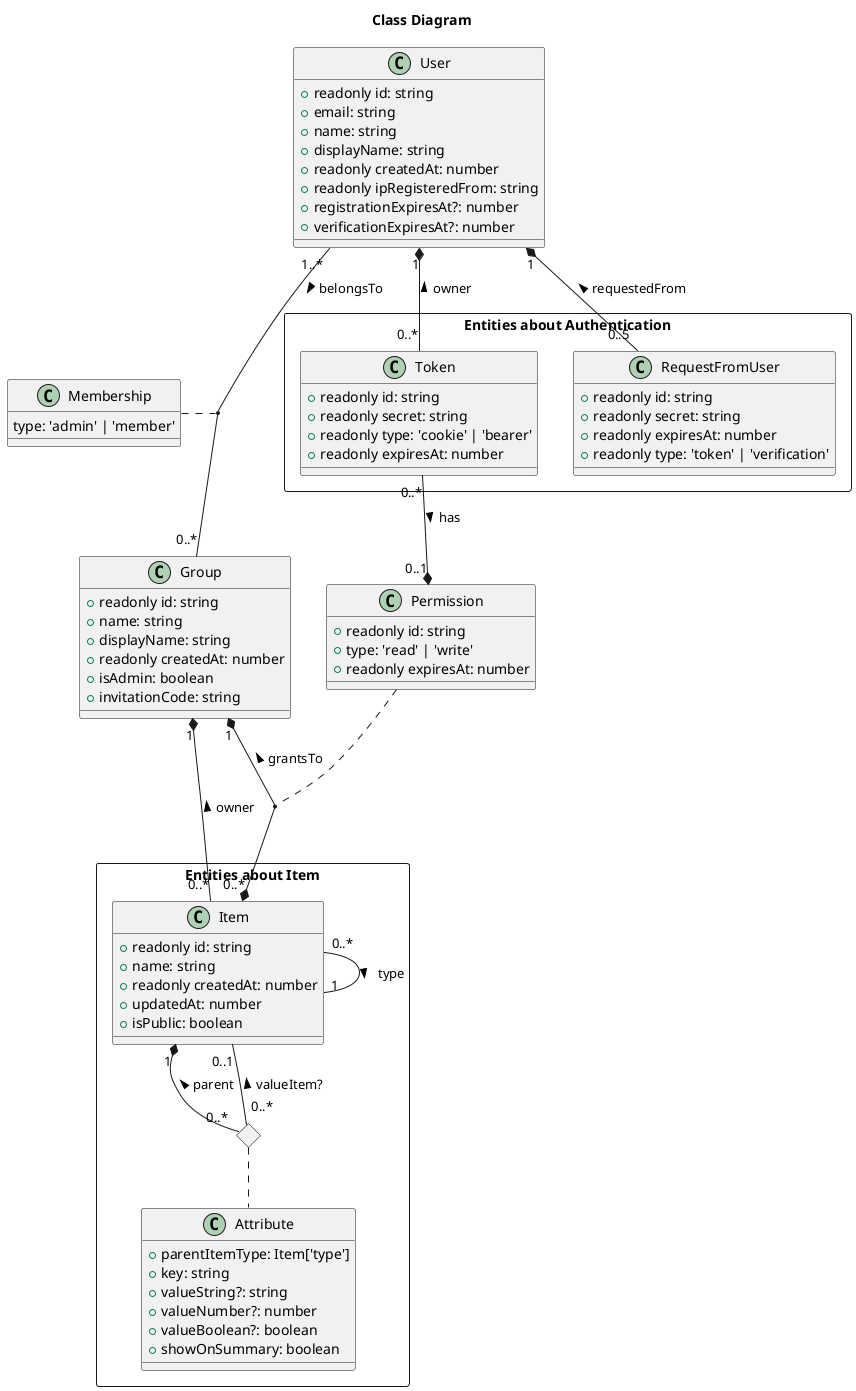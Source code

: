 @startuml "Class Diagram"

title "Class Diagram"

class User {
  + readonly id: string
  + email: string
  + name: string
  + displayName: string
  + readonly createdAt: number
  + readonly ipRegisteredFrom: string
  + registrationExpiresAt?: number
  + verificationExpiresAt?: number
}

class Group {
  + readonly id: string
  + name: string
  + displayName: string
  + readonly createdAt: number
  + isAdmin: boolean
  + invitationCode: string
}

class Membership {
  type: 'admin' | 'member'
}

rectangle "Entities about Authentication" {
  class Token {
    + readonly id: string
    + readonly secret: string
    + readonly type: 'cookie' | 'bearer'
    + readonly expiresAt: number
  }

  class RequestFromUser {
    + readonly id: string
    + readonly secret: string
    + readonly expiresAt: number
    + readonly type: 'token' | 'verification'
  }
}

class Permission {
  + readonly id: string
  + type: 'read' | 'write'
  + readonly expiresAt: number
}

rectangle "Entities about Item" {
  class Item {
    + readonly id: string
    + name: string
    + readonly createdAt: number
    + updatedAt: number
    + isPublic: boolean
  }

  class Attribute {
    + parentItemType: Item['type']
    + key: string
    + valueString?: string
    + valueNumber?: number
    + valueBoolean?: boolean
    + showOnSummary: boolean
  }

  diamond AttributeDiamond
}

User "1" *-- "0..*" Token : owner <
User "1" *-- "0..5" RequestFromUser : requestedFrom <
User "1..*" -- "0..*" Group : belongsTo >
Membership . (User, Group)

Group "1" *--* "0..*" Item : grantsTo <
Permission . (Group, Item)
Group "1" *-- "0..*" Item : owner <

Token "0..*" --* "0..1" Permission : has >

Item "0..*" -- "1" Item : type >
Item "1" *-- "0..*" AttributeDiamond : parent <
Item "0..1" -- "0..*" AttributeDiamond : valueItem? <
AttributeDiamond .. Attribute

@enduml
